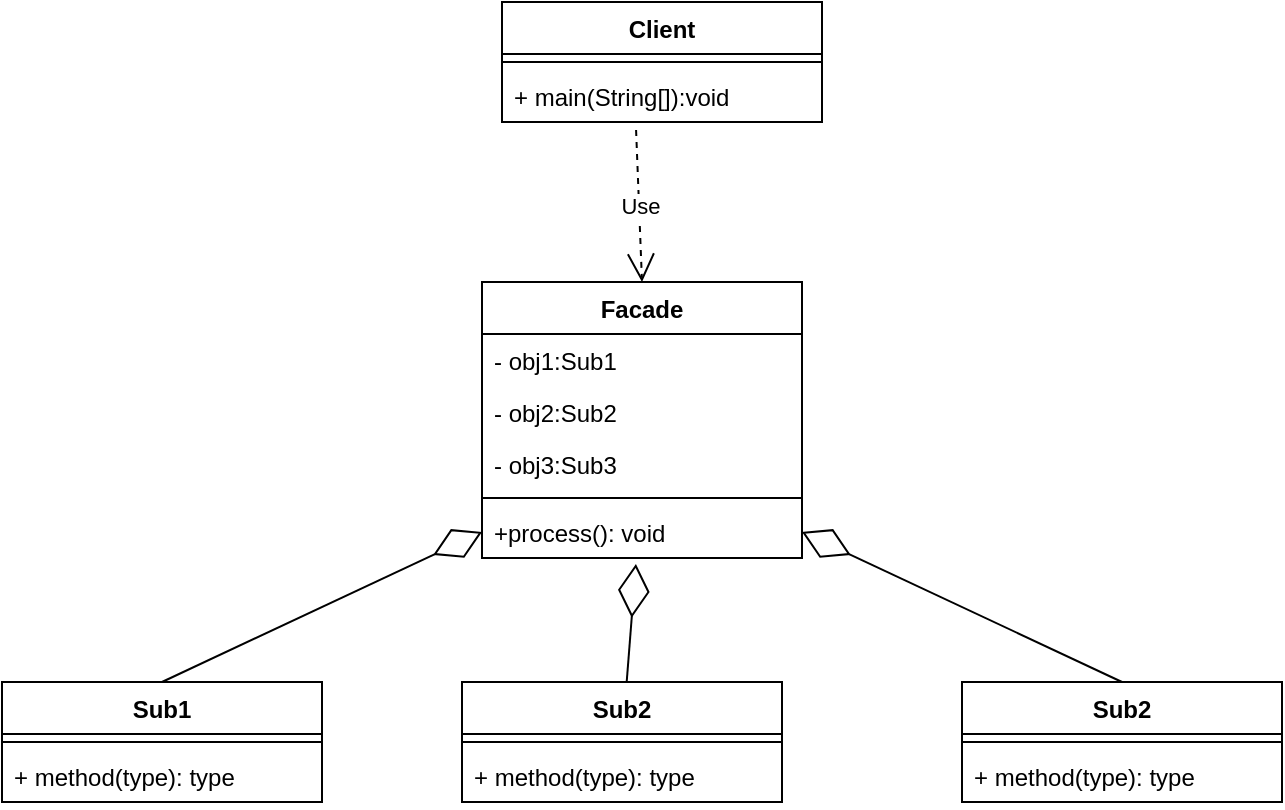 <mxfile version="13.9.8" type="device"><diagram id="K-vOXQYCxKL3Hb9QPq1Y" name="第 1 页"><mxGraphModel dx="921" dy="680" grid="1" gridSize="10" guides="1" tooltips="1" connect="1" arrows="1" fold="1" page="1" pageScale="1" pageWidth="827" pageHeight="1169" math="0" shadow="0"><root><mxCell id="0"/><mxCell id="1" parent="0"/><mxCell id="12KEtF3HafMxgOV54IWn-2" value="Client&#10;" style="swimlane;fontStyle=1;align=center;verticalAlign=top;childLayout=stackLayout;horizontal=1;startSize=26;horizontalStack=0;resizeParent=1;resizeParentMax=0;resizeLast=0;collapsible=1;marginBottom=0;" parent="1" vertex="1"><mxGeometry x="320" y="80" width="160" height="60" as="geometry"/></mxCell><mxCell id="12KEtF3HafMxgOV54IWn-4" value="" style="line;strokeWidth=1;fillColor=none;align=left;verticalAlign=middle;spacingTop=-1;spacingLeft=3;spacingRight=3;rotatable=0;labelPosition=right;points=[];portConstraint=eastwest;" parent="12KEtF3HafMxgOV54IWn-2" vertex="1"><mxGeometry y="26" width="160" height="8" as="geometry"/></mxCell><mxCell id="12KEtF3HafMxgOV54IWn-5" value="+ main(String[]):void" style="text;strokeColor=none;fillColor=none;align=left;verticalAlign=top;spacingLeft=4;spacingRight=4;overflow=hidden;rotatable=0;points=[[0,0.5],[1,0.5]];portConstraint=eastwest;" parent="12KEtF3HafMxgOV54IWn-2" vertex="1"><mxGeometry y="34" width="160" height="26" as="geometry"/></mxCell><mxCell id="apL_Ir74qsDB5DJSy-Eg-1" value="Facade" style="swimlane;fontStyle=1;align=center;verticalAlign=top;childLayout=stackLayout;horizontal=1;startSize=26;horizontalStack=0;resizeParent=1;resizeParentMax=0;resizeLast=0;collapsible=1;marginBottom=0;" vertex="1" parent="1"><mxGeometry x="310" y="220" width="160" height="138" as="geometry"/></mxCell><mxCell id="apL_Ir74qsDB5DJSy-Eg-2" value="- obj1:Sub1" style="text;strokeColor=none;fillColor=none;align=left;verticalAlign=top;spacingLeft=4;spacingRight=4;overflow=hidden;rotatable=0;points=[[0,0.5],[1,0.5]];portConstraint=eastwest;" vertex="1" parent="apL_Ir74qsDB5DJSy-Eg-1"><mxGeometry y="26" width="160" height="26" as="geometry"/></mxCell><mxCell id="apL_Ir74qsDB5DJSy-Eg-6" value="- obj2:Sub2" style="text;strokeColor=none;fillColor=none;align=left;verticalAlign=top;spacingLeft=4;spacingRight=4;overflow=hidden;rotatable=0;points=[[0,0.5],[1,0.5]];portConstraint=eastwest;" vertex="1" parent="apL_Ir74qsDB5DJSy-Eg-1"><mxGeometry y="52" width="160" height="26" as="geometry"/></mxCell><mxCell id="apL_Ir74qsDB5DJSy-Eg-7" value="- obj3:Sub3" style="text;strokeColor=none;fillColor=none;align=left;verticalAlign=top;spacingLeft=4;spacingRight=4;overflow=hidden;rotatable=0;points=[[0,0.5],[1,0.5]];portConstraint=eastwest;" vertex="1" parent="apL_Ir74qsDB5DJSy-Eg-1"><mxGeometry y="78" width="160" height="26" as="geometry"/></mxCell><mxCell id="apL_Ir74qsDB5DJSy-Eg-3" value="" style="line;strokeWidth=1;fillColor=none;align=left;verticalAlign=middle;spacingTop=-1;spacingLeft=3;spacingRight=3;rotatable=0;labelPosition=right;points=[];portConstraint=eastwest;" vertex="1" parent="apL_Ir74qsDB5DJSy-Eg-1"><mxGeometry y="104" width="160" height="8" as="geometry"/></mxCell><mxCell id="apL_Ir74qsDB5DJSy-Eg-4" value="+process(): void" style="text;strokeColor=none;fillColor=none;align=left;verticalAlign=top;spacingLeft=4;spacingRight=4;overflow=hidden;rotatable=0;points=[[0,0.5],[1,0.5]];portConstraint=eastwest;" vertex="1" parent="apL_Ir74qsDB5DJSy-Eg-1"><mxGeometry y="112" width="160" height="26" as="geometry"/></mxCell><mxCell id="apL_Ir74qsDB5DJSy-Eg-5" value="Use" style="endArrow=open;endSize=12;dashed=1;html=1;exitX=0.419;exitY=1.154;exitDx=0;exitDy=0;exitPerimeter=0;entryX=0.5;entryY=0;entryDx=0;entryDy=0;" edge="1" parent="1" source="12KEtF3HafMxgOV54IWn-5" target="apL_Ir74qsDB5DJSy-Eg-1"><mxGeometry width="160" relative="1" as="geometry"><mxPoint x="600" y="200" as="sourcePoint"/><mxPoint x="760" y="200" as="targetPoint"/></mxGeometry></mxCell><mxCell id="apL_Ir74qsDB5DJSy-Eg-8" value="Sub1" style="swimlane;fontStyle=1;align=center;verticalAlign=top;childLayout=stackLayout;horizontal=1;startSize=26;horizontalStack=0;resizeParent=1;resizeParentMax=0;resizeLast=0;collapsible=1;marginBottom=0;" vertex="1" parent="1"><mxGeometry x="70" y="420" width="160" height="60" as="geometry"/></mxCell><mxCell id="apL_Ir74qsDB5DJSy-Eg-10" value="" style="line;strokeWidth=1;fillColor=none;align=left;verticalAlign=middle;spacingTop=-1;spacingLeft=3;spacingRight=3;rotatable=0;labelPosition=right;points=[];portConstraint=eastwest;" vertex="1" parent="apL_Ir74qsDB5DJSy-Eg-8"><mxGeometry y="26" width="160" height="8" as="geometry"/></mxCell><mxCell id="apL_Ir74qsDB5DJSy-Eg-11" value="+ method(type): type" style="text;strokeColor=none;fillColor=none;align=left;verticalAlign=top;spacingLeft=4;spacingRight=4;overflow=hidden;rotatable=0;points=[[0,0.5],[1,0.5]];portConstraint=eastwest;" vertex="1" parent="apL_Ir74qsDB5DJSy-Eg-8"><mxGeometry y="34" width="160" height="26" as="geometry"/></mxCell><mxCell id="apL_Ir74qsDB5DJSy-Eg-12" value="Sub2" style="swimlane;fontStyle=1;align=center;verticalAlign=top;childLayout=stackLayout;horizontal=1;startSize=26;horizontalStack=0;resizeParent=1;resizeParentMax=0;resizeLast=0;collapsible=1;marginBottom=0;" vertex="1" parent="1"><mxGeometry x="300" y="420" width="160" height="60" as="geometry"/></mxCell><mxCell id="apL_Ir74qsDB5DJSy-Eg-13" value="" style="line;strokeWidth=1;fillColor=none;align=left;verticalAlign=middle;spacingTop=-1;spacingLeft=3;spacingRight=3;rotatable=0;labelPosition=right;points=[];portConstraint=eastwest;" vertex="1" parent="apL_Ir74qsDB5DJSy-Eg-12"><mxGeometry y="26" width="160" height="8" as="geometry"/></mxCell><mxCell id="apL_Ir74qsDB5DJSy-Eg-14" value="+ method(type): type" style="text;strokeColor=none;fillColor=none;align=left;verticalAlign=top;spacingLeft=4;spacingRight=4;overflow=hidden;rotatable=0;points=[[0,0.5],[1,0.5]];portConstraint=eastwest;" vertex="1" parent="apL_Ir74qsDB5DJSy-Eg-12"><mxGeometry y="34" width="160" height="26" as="geometry"/></mxCell><mxCell id="apL_Ir74qsDB5DJSy-Eg-15" value="Sub2" style="swimlane;fontStyle=1;align=center;verticalAlign=top;childLayout=stackLayout;horizontal=1;startSize=26;horizontalStack=0;resizeParent=1;resizeParentMax=0;resizeLast=0;collapsible=1;marginBottom=0;" vertex="1" parent="1"><mxGeometry x="550" y="420" width="160" height="60" as="geometry"/></mxCell><mxCell id="apL_Ir74qsDB5DJSy-Eg-16" value="" style="line;strokeWidth=1;fillColor=none;align=left;verticalAlign=middle;spacingTop=-1;spacingLeft=3;spacingRight=3;rotatable=0;labelPosition=right;points=[];portConstraint=eastwest;" vertex="1" parent="apL_Ir74qsDB5DJSy-Eg-15"><mxGeometry y="26" width="160" height="8" as="geometry"/></mxCell><mxCell id="apL_Ir74qsDB5DJSy-Eg-17" value="+ method(type): type" style="text;strokeColor=none;fillColor=none;align=left;verticalAlign=top;spacingLeft=4;spacingRight=4;overflow=hidden;rotatable=0;points=[[0,0.5],[1,0.5]];portConstraint=eastwest;" vertex="1" parent="apL_Ir74qsDB5DJSy-Eg-15"><mxGeometry y="34" width="160" height="26" as="geometry"/></mxCell><mxCell id="apL_Ir74qsDB5DJSy-Eg-19" value="" style="endArrow=diamondThin;endFill=0;endSize=24;html=1;exitX=0.5;exitY=0;exitDx=0;exitDy=0;entryX=0;entryY=0.5;entryDx=0;entryDy=0;" edge="1" parent="1" source="apL_Ir74qsDB5DJSy-Eg-8" target="apL_Ir74qsDB5DJSy-Eg-4"><mxGeometry width="160" relative="1" as="geometry"><mxPoint x="90" y="358" as="sourcePoint"/><mxPoint x="250" y="358" as="targetPoint"/></mxGeometry></mxCell><mxCell id="apL_Ir74qsDB5DJSy-Eg-21" value="" style="endArrow=diamondThin;endFill=0;endSize=24;html=1;entryX=0.481;entryY=1.115;entryDx=0;entryDy=0;entryPerimeter=0;" edge="1" parent="1" source="apL_Ir74qsDB5DJSy-Eg-12" target="apL_Ir74qsDB5DJSy-Eg-4"><mxGeometry width="160" relative="1" as="geometry"><mxPoint x="160" y="430" as="sourcePoint"/><mxPoint x="355.04" y="367.012" as="targetPoint"/></mxGeometry></mxCell><mxCell id="apL_Ir74qsDB5DJSy-Eg-22" value="" style="endArrow=diamondThin;endFill=0;endSize=24;html=1;entryX=1;entryY=0.5;entryDx=0;entryDy=0;exitX=0.5;exitY=0;exitDx=0;exitDy=0;" edge="1" parent="1" source="apL_Ir74qsDB5DJSy-Eg-15" target="apL_Ir74qsDB5DJSy-Eg-4"><mxGeometry width="160" relative="1" as="geometry"><mxPoint x="658.645" y="409.01" as="sourcePoint"/><mxPoint x="650" y="350" as="targetPoint"/></mxGeometry></mxCell></root></mxGraphModel></diagram></mxfile>